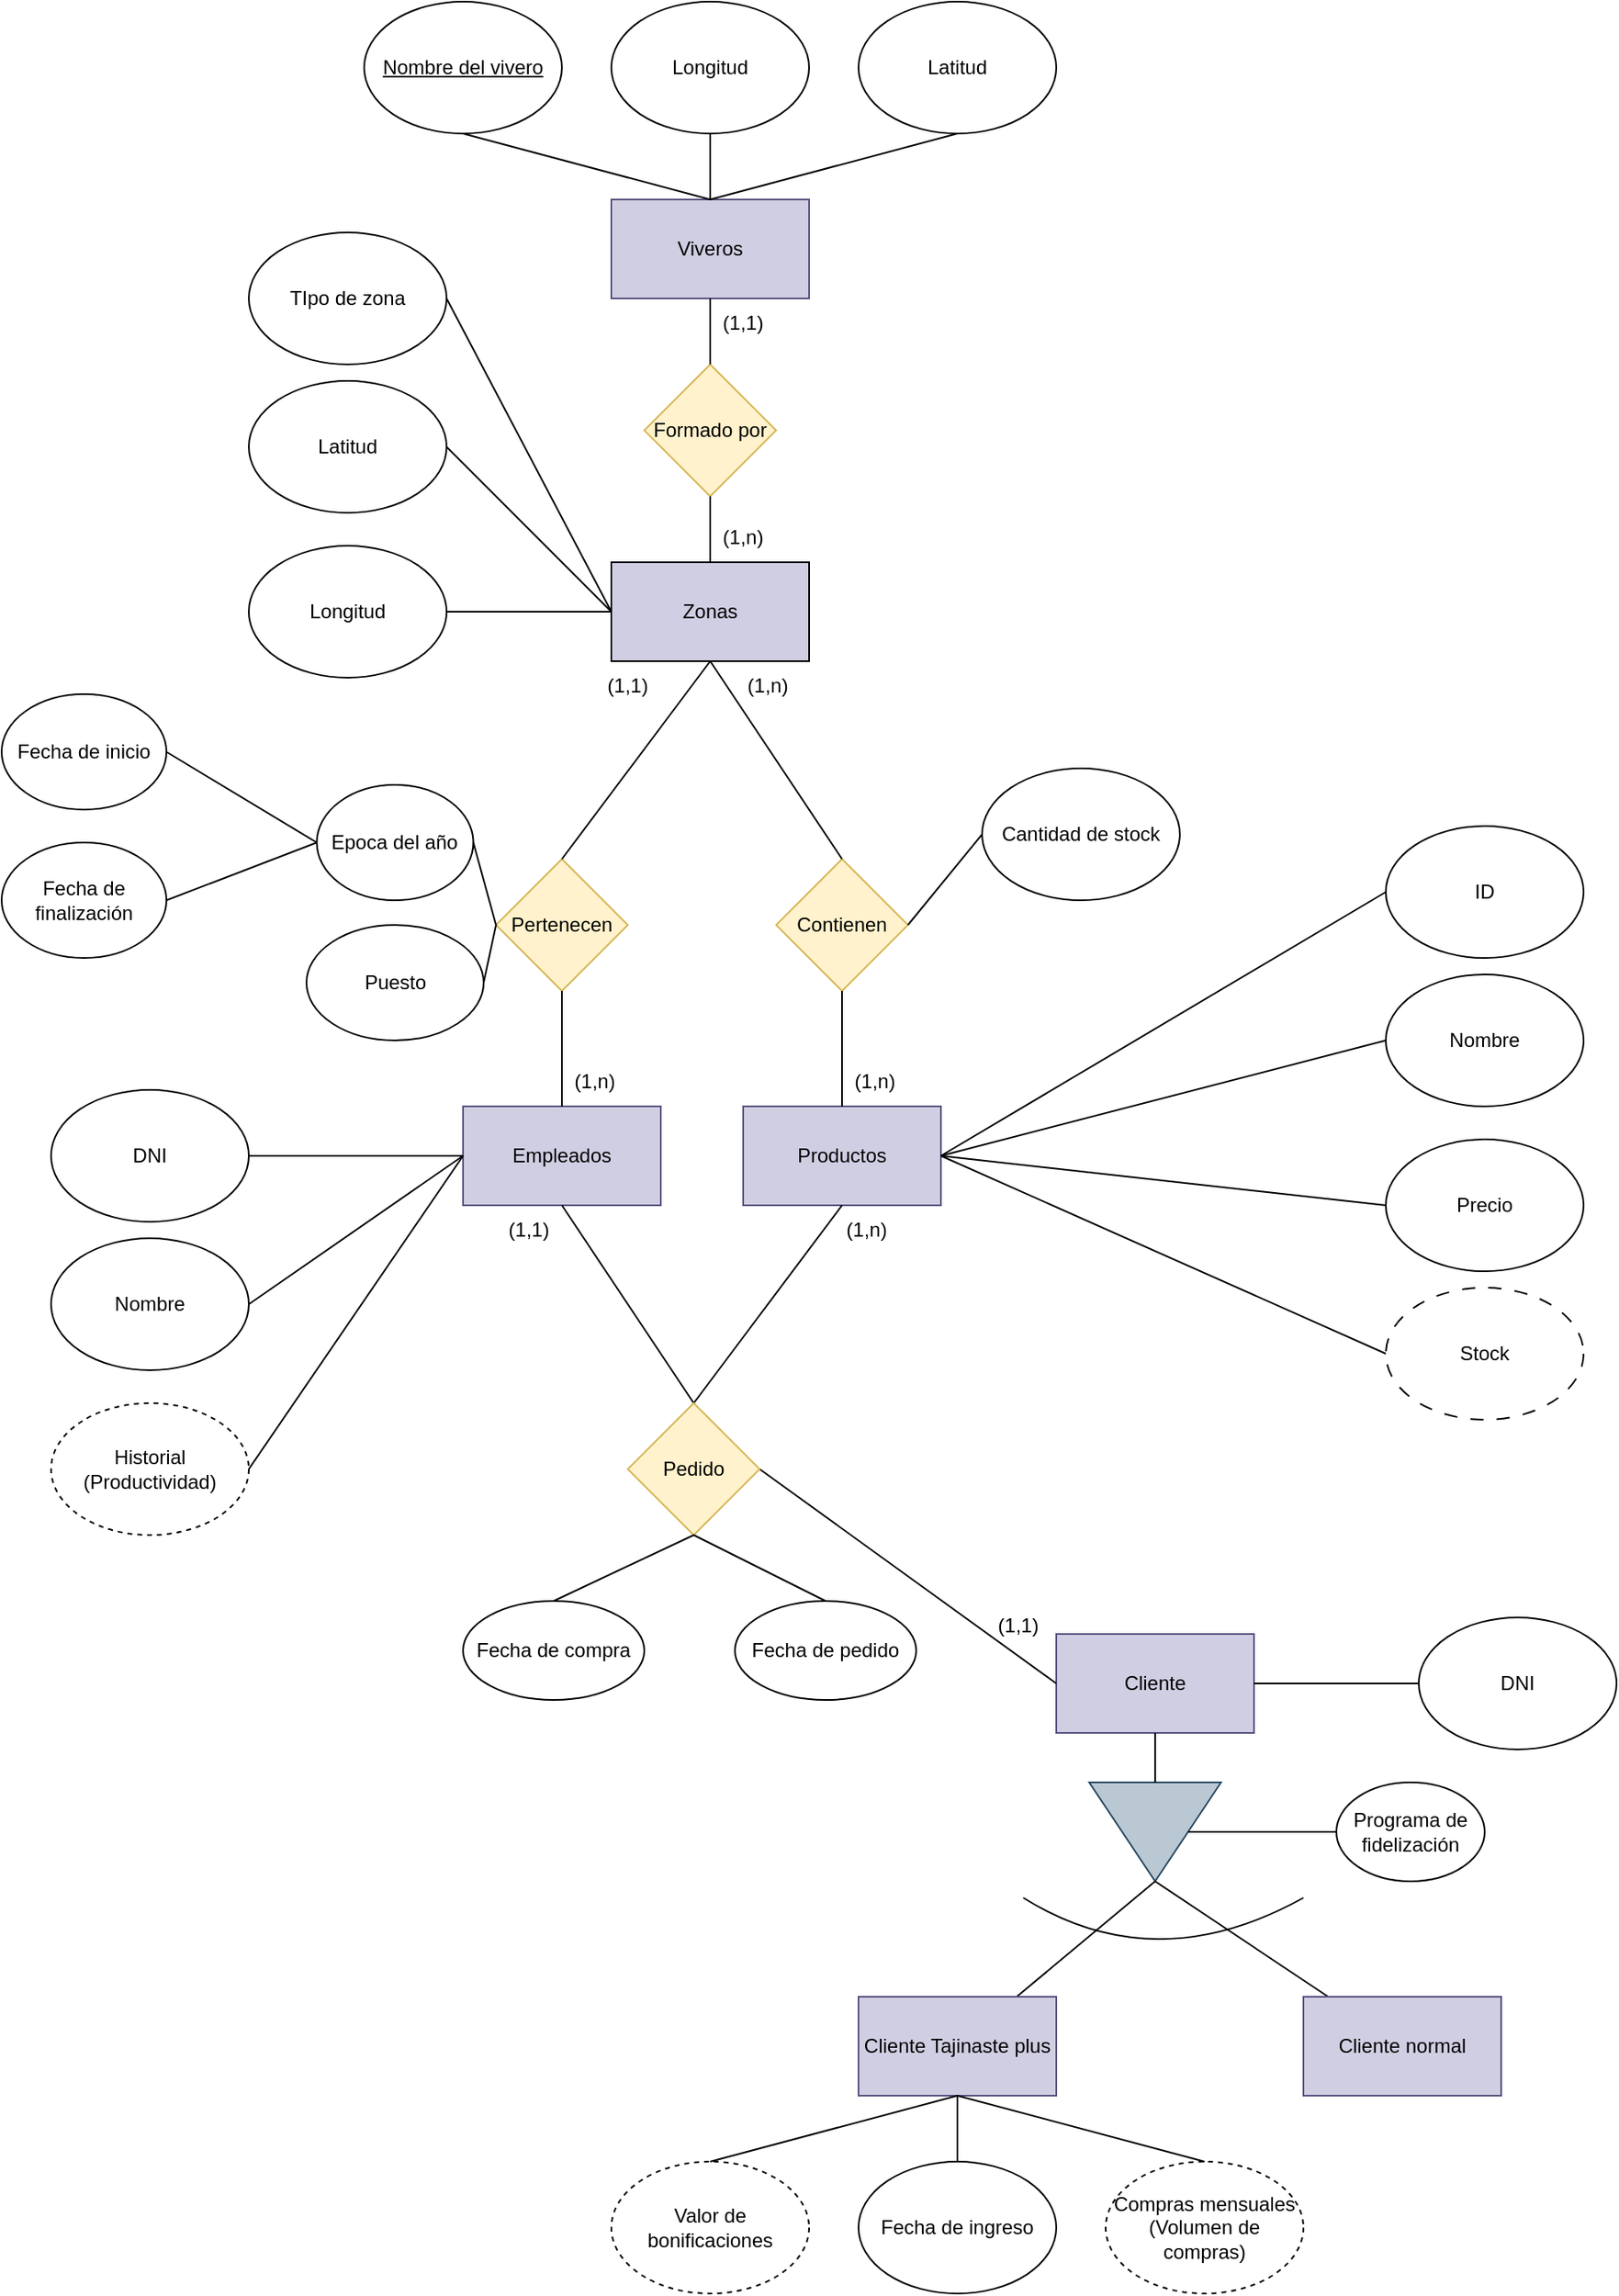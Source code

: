 <mxfile version="24.7.17">
  <diagram name="Página-1" id="WWXiJj1MSgyRQa4lGWCr">
    <mxGraphModel dx="673" dy="3129" grid="1" gridSize="10" guides="1" tooltips="1" connect="1" arrows="1" fold="1" page="1" pageScale="1" pageWidth="1654" pageHeight="2336" math="0" shadow="0">
      <root>
        <mxCell id="0" />
        <mxCell id="1" parent="0" />
        <mxCell id="anIOv-3ZnQQNNAZr-zLw-1" value="&lt;div&gt;Zonas&lt;/div&gt;" style="rounded=0;whiteSpace=wrap;html=1;fillColor=#D0CEE2;" parent="1" vertex="1">
          <mxGeometry x="580" y="260" width="120" height="60" as="geometry" />
        </mxCell>
        <mxCell id="anIOv-3ZnQQNNAZr-zLw-2" value="Latitud" style="ellipse;whiteSpace=wrap;html=1;" parent="1" vertex="1">
          <mxGeometry x="360" y="150" width="120" height="80" as="geometry" />
        </mxCell>
        <mxCell id="anIOv-3ZnQQNNAZr-zLw-3" value="Longitud" style="ellipse;whiteSpace=wrap;html=1;" parent="1" vertex="1">
          <mxGeometry x="360" y="250" width="120" height="80" as="geometry" />
        </mxCell>
        <mxCell id="anIOv-3ZnQQNNAZr-zLw-4" value="Empleados" style="rounded=0;whiteSpace=wrap;html=1;fillColor=#d0cee2;strokeColor=#56517e;" parent="1" vertex="1">
          <mxGeometry x="490" y="590" width="120" height="60" as="geometry" />
        </mxCell>
        <mxCell id="anIOv-3ZnQQNNAZr-zLw-5" value="&lt;div&gt;Pertenecen&lt;/div&gt;" style="rhombus;whiteSpace=wrap;html=1;fillColor=#fff2cc;strokeColor=#d6b656;" parent="1" vertex="1">
          <mxGeometry x="510" y="440" width="80" height="80" as="geometry" />
        </mxCell>
        <mxCell id="anIOv-3ZnQQNNAZr-zLw-6" value="" style="endArrow=none;html=1;rounded=0;entryX=0.5;entryY=1;entryDx=0;entryDy=0;exitX=0.5;exitY=0;exitDx=0;exitDy=0;" parent="1" source="anIOv-3ZnQQNNAZr-zLw-5" target="anIOv-3ZnQQNNAZr-zLw-1" edge="1">
          <mxGeometry width="50" height="50" relative="1" as="geometry">
            <mxPoint x="410" y="500" as="sourcePoint" />
            <mxPoint x="460" y="450" as="targetPoint" />
          </mxGeometry>
        </mxCell>
        <mxCell id="anIOv-3ZnQQNNAZr-zLw-7" value="" style="endArrow=none;html=1;rounded=0;exitX=0.5;exitY=1;exitDx=0;exitDy=0;entryX=0.5;entryY=0;entryDx=0;entryDy=0;" parent="1" source="anIOv-3ZnQQNNAZr-zLw-5" target="anIOv-3ZnQQNNAZr-zLw-4" edge="1">
          <mxGeometry width="50" height="50" relative="1" as="geometry">
            <mxPoint x="410" y="500" as="sourcePoint" />
            <mxPoint x="460" y="450" as="targetPoint" />
          </mxGeometry>
        </mxCell>
        <mxCell id="anIOv-3ZnQQNNAZr-zLw-8" value="Viveros" style="rounded=0;whiteSpace=wrap;html=1;fillColor=#d0cee2;strokeColor=#56517e;" parent="1" vertex="1">
          <mxGeometry x="580" y="40" width="120" height="60" as="geometry" />
        </mxCell>
        <mxCell id="anIOv-3ZnQQNNAZr-zLw-9" value="Formado por" style="rhombus;whiteSpace=wrap;html=1;fillColor=#fff2cc;strokeColor=#d6b656;" parent="1" vertex="1">
          <mxGeometry x="600" y="140" width="80" height="80" as="geometry" />
        </mxCell>
        <mxCell id="anIOv-3ZnQQNNAZr-zLw-10" value="" style="endArrow=none;html=1;rounded=0;entryX=0.5;entryY=1;entryDx=0;entryDy=0;exitX=0.5;exitY=0;exitDx=0;exitDy=0;" parent="1" source="anIOv-3ZnQQNNAZr-zLw-9" target="anIOv-3ZnQQNNAZr-zLw-8" edge="1">
          <mxGeometry width="50" height="50" relative="1" as="geometry">
            <mxPoint x="550" y="140" as="sourcePoint" />
            <mxPoint x="600" y="450" as="targetPoint" />
          </mxGeometry>
        </mxCell>
        <mxCell id="anIOv-3ZnQQNNAZr-zLw-11" value="" style="endArrow=none;html=1;rounded=0;entryX=0.5;entryY=0;entryDx=0;entryDy=0;exitX=0.5;exitY=1;exitDx=0;exitDy=0;" parent="1" source="anIOv-3ZnQQNNAZr-zLw-9" target="anIOv-3ZnQQNNAZr-zLw-1" edge="1">
          <mxGeometry width="50" height="50" relative="1" as="geometry">
            <mxPoint x="550" y="500" as="sourcePoint" />
            <mxPoint x="600" y="450" as="targetPoint" />
          </mxGeometry>
        </mxCell>
        <mxCell id="anIOv-3ZnQQNNAZr-zLw-12" value="TIpo de zona" style="ellipse;whiteSpace=wrap;html=1;" parent="1" vertex="1">
          <mxGeometry x="360" y="60" width="120" height="80" as="geometry" />
        </mxCell>
        <mxCell id="anIOv-3ZnQQNNAZr-zLw-13" value="&lt;div&gt;Productos&lt;/div&gt;" style="rounded=0;whiteSpace=wrap;html=1;fillColor=#d0cee2;strokeColor=#56517e;" parent="1" vertex="1">
          <mxGeometry x="660" y="590" width="120" height="60" as="geometry" />
        </mxCell>
        <mxCell id="anIOv-3ZnQQNNAZr-zLw-14" value="Contienen" style="rhombus;whiteSpace=wrap;html=1;fillColor=#fff2cc;strokeColor=#d6b656;" parent="1" vertex="1">
          <mxGeometry x="680" y="440" width="80" height="80" as="geometry" />
        </mxCell>
        <mxCell id="anIOv-3ZnQQNNAZr-zLw-15" value="" style="endArrow=none;html=1;rounded=0;entryX=0.5;entryY=1;entryDx=0;entryDy=0;exitX=0.5;exitY=0;exitDx=0;exitDy=0;" parent="1" source="anIOv-3ZnQQNNAZr-zLw-14" target="anIOv-3ZnQQNNAZr-zLw-1" edge="1">
          <mxGeometry width="50" height="50" relative="1" as="geometry">
            <mxPoint x="550" y="500" as="sourcePoint" />
            <mxPoint x="600" y="450" as="targetPoint" />
          </mxGeometry>
        </mxCell>
        <mxCell id="anIOv-3ZnQQNNAZr-zLw-16" value="" style="endArrow=none;html=1;rounded=0;exitX=0.5;exitY=1;exitDx=0;exitDy=0;entryX=0.5;entryY=0;entryDx=0;entryDy=0;" parent="1" source="anIOv-3ZnQQNNAZr-zLw-14" target="anIOv-3ZnQQNNAZr-zLw-13" edge="1">
          <mxGeometry width="50" height="50" relative="1" as="geometry">
            <mxPoint x="550" y="500" as="sourcePoint" />
            <mxPoint x="600" y="450" as="targetPoint" />
          </mxGeometry>
        </mxCell>
        <mxCell id="anIOv-3ZnQQNNAZr-zLw-17" value="Cantidad de stock" style="ellipse;whiteSpace=wrap;html=1;" parent="1" vertex="1">
          <mxGeometry x="805" y="385" width="120" height="80" as="geometry" />
        </mxCell>
        <mxCell id="anIOv-3ZnQQNNAZr-zLw-18" value="&lt;div&gt;Cliente&lt;/div&gt;" style="rounded=0;whiteSpace=wrap;html=1;fillColor=#d0cee2;strokeColor=#56517e;" parent="1" vertex="1">
          <mxGeometry x="850" y="910" width="120" height="60" as="geometry" />
        </mxCell>
        <mxCell id="anIOv-3ZnQQNNAZr-zLw-43" value="" style="triangle;whiteSpace=wrap;html=1;direction=south;fillColor=#bac8d3;strokeColor=#23445d;" parent="1" vertex="1">
          <mxGeometry x="870" y="1000" width="80" height="60" as="geometry" />
        </mxCell>
        <mxCell id="anIOv-3ZnQQNNAZr-zLw-44" value="" style="endArrow=none;html=1;rounded=0;exitX=0.5;exitY=1;exitDx=0;exitDy=0;entryX=0;entryY=0.5;entryDx=0;entryDy=0;" parent="1" source="anIOv-3ZnQQNNAZr-zLw-18" target="anIOv-3ZnQQNNAZr-zLw-43" edge="1">
          <mxGeometry width="50" height="50" relative="1" as="geometry">
            <mxPoint x="655" y="1010" as="sourcePoint" />
            <mxPoint x="705" y="960" as="targetPoint" />
          </mxGeometry>
        </mxCell>
        <mxCell id="anIOv-3ZnQQNNAZr-zLw-45" value="" style="endArrow=none;html=1;rounded=0;exitX=1;exitY=0.5;exitDx=0;exitDy=0;" parent="1" source="anIOv-3ZnQQNNAZr-zLw-43" target="anIOv-3ZnQQNNAZr-zLw-48" edge="1">
          <mxGeometry width="50" height="50" relative="1" as="geometry">
            <mxPoint x="655" y="1070" as="sourcePoint" />
            <mxPoint x="575" y="1210" as="targetPoint" />
          </mxGeometry>
        </mxCell>
        <mxCell id="anIOv-3ZnQQNNAZr-zLw-46" value="" style="endArrow=none;html=1;rounded=0;exitX=1;exitY=0.5;exitDx=0;exitDy=0;" parent="1" source="anIOv-3ZnQQNNAZr-zLw-43" target="anIOv-3ZnQQNNAZr-zLw-47" edge="1">
          <mxGeometry width="50" height="50" relative="1" as="geometry">
            <mxPoint x="655" y="1070" as="sourcePoint" />
            <mxPoint x="735" y="1200" as="targetPoint" />
          </mxGeometry>
        </mxCell>
        <mxCell id="anIOv-3ZnQQNNAZr-zLw-47" value="Cliente normal" style="rounded=0;whiteSpace=wrap;html=1;fillColor=#d0cee2;strokeColor=#56517e;" parent="1" vertex="1">
          <mxGeometry x="1000" y="1130" width="120" height="60" as="geometry" />
        </mxCell>
        <mxCell id="anIOv-3ZnQQNNAZr-zLw-48" value="Cliente Tajinaste plus" style="rounded=0;whiteSpace=wrap;html=1;fillColor=#d0cee2;strokeColor=#56517e;" parent="1" vertex="1">
          <mxGeometry x="730" y="1130" width="120" height="60" as="geometry" />
        </mxCell>
        <mxCell id="anIOv-3ZnQQNNAZr-zLw-50" value="" style="endArrow=none;html=1;rounded=0;exitX=0.5;exitY=1;exitDx=0;exitDy=0;entryX=0.5;entryY=0;entryDx=0;entryDy=0;" parent="1" source="anIOv-3ZnQQNNAZr-zLw-4" target="DKi7jnZt7lVeoqXLcNIn-1" edge="1">
          <mxGeometry width="50" height="50" relative="1" as="geometry">
            <mxPoint x="550" y="910" as="sourcePoint" />
            <mxPoint x="550" y="700" as="targetPoint" />
          </mxGeometry>
        </mxCell>
        <mxCell id="anIOv-3ZnQQNNAZr-zLw-55" value="" style="endArrow=none;html=1;rounded=0;exitX=1;exitY=0.5;exitDx=0;exitDy=0;entryX=0;entryY=0.5;entryDx=0;entryDy=0;" parent="1" source="DKi7jnZt7lVeoqXLcNIn-1" target="anIOv-3ZnQQNNAZr-zLw-18" edge="1">
          <mxGeometry width="50" height="50" relative="1" as="geometry">
            <mxPoint x="550" y="1060" as="sourcePoint" />
            <mxPoint x="600" y="960" as="targetPoint" />
          </mxGeometry>
        </mxCell>
        <mxCell id="anIOv-3ZnQQNNAZr-zLw-57" value="" style="endArrow=none;html=1;rounded=0;exitX=1;exitY=0.5;exitDx=0;exitDy=0;entryX=0;entryY=0.5;entryDx=0;entryDy=0;" parent="1" source="anIOv-3ZnQQNNAZr-zLw-12" target="anIOv-3ZnQQNNAZr-zLw-1" edge="1">
          <mxGeometry width="50" height="50" relative="1" as="geometry">
            <mxPoint x="420" y="470" as="sourcePoint" />
            <mxPoint x="470" y="420" as="targetPoint" />
          </mxGeometry>
        </mxCell>
        <mxCell id="anIOv-3ZnQQNNAZr-zLw-58" value="" style="endArrow=none;html=1;rounded=0;exitX=1;exitY=0.5;exitDx=0;exitDy=0;entryX=0;entryY=0.5;entryDx=0;entryDy=0;" parent="1" source="anIOv-3ZnQQNNAZr-zLw-2" target="anIOv-3ZnQQNNAZr-zLw-1" edge="1">
          <mxGeometry width="50" height="50" relative="1" as="geometry">
            <mxPoint x="420" y="470" as="sourcePoint" />
            <mxPoint x="470" y="420" as="targetPoint" />
          </mxGeometry>
        </mxCell>
        <mxCell id="anIOv-3ZnQQNNAZr-zLw-59" value="" style="endArrow=none;html=1;rounded=0;exitX=1;exitY=0.5;exitDx=0;exitDy=0;entryX=0;entryY=0.5;entryDx=0;entryDy=0;" parent="1" source="anIOv-3ZnQQNNAZr-zLw-3" target="anIOv-3ZnQQNNAZr-zLw-1" edge="1">
          <mxGeometry width="50" height="50" relative="1" as="geometry">
            <mxPoint x="420" y="470" as="sourcePoint" />
            <mxPoint x="470" y="420" as="targetPoint" />
          </mxGeometry>
        </mxCell>
        <mxCell id="anIOv-3ZnQQNNAZr-zLw-60" value="Latitud" style="ellipse;whiteSpace=wrap;html=1;" parent="1" vertex="1">
          <mxGeometry x="730" y="-80" width="120" height="80" as="geometry" />
        </mxCell>
        <mxCell id="anIOv-3ZnQQNNAZr-zLw-61" value="Longitud" style="ellipse;whiteSpace=wrap;html=1;" parent="1" vertex="1">
          <mxGeometry x="580" y="-80" width="120" height="80" as="geometry" />
        </mxCell>
        <mxCell id="anIOv-3ZnQQNNAZr-zLw-62" value="" style="endArrow=none;html=1;rounded=0;exitX=0.5;exitY=1;exitDx=0;exitDy=0;entryX=0.5;entryY=0;entryDx=0;entryDy=0;" parent="1" source="anIOv-3ZnQQNNAZr-zLw-61" target="anIOv-3ZnQQNNAZr-zLw-8" edge="1">
          <mxGeometry width="50" height="50" relative="1" as="geometry">
            <mxPoint x="530" y="400" as="sourcePoint" />
            <mxPoint x="580" y="350" as="targetPoint" />
          </mxGeometry>
        </mxCell>
        <mxCell id="anIOv-3ZnQQNNAZr-zLw-63" value="" style="endArrow=none;html=1;rounded=0;exitX=0.5;exitY=1;exitDx=0;exitDy=0;entryX=0.5;entryY=0;entryDx=0;entryDy=0;" parent="1" source="anIOv-3ZnQQNNAZr-zLw-60" target="anIOv-3ZnQQNNAZr-zLw-8" edge="1">
          <mxGeometry width="50" height="50" relative="1" as="geometry">
            <mxPoint x="560" y="20" as="sourcePoint" />
            <mxPoint x="560" y="50" as="targetPoint" />
          </mxGeometry>
        </mxCell>
        <mxCell id="anIOv-3ZnQQNNAZr-zLw-64" value="&lt;div&gt;&lt;u&gt;Nombre del vivero&lt;/u&gt;&lt;/div&gt;" style="ellipse;whiteSpace=wrap;html=1;" parent="1" vertex="1">
          <mxGeometry x="430" y="-80" width="120" height="80" as="geometry" />
        </mxCell>
        <mxCell id="anIOv-3ZnQQNNAZr-zLw-65" value="" style="endArrow=none;html=1;rounded=0;exitX=0.5;exitY=1;exitDx=0;exitDy=0;entryX=0.5;entryY=0;entryDx=0;entryDy=0;" parent="1" source="anIOv-3ZnQQNNAZr-zLw-64" target="anIOv-3ZnQQNNAZr-zLw-8" edge="1">
          <mxGeometry width="50" height="50" relative="1" as="geometry">
            <mxPoint x="560" y="20" as="sourcePoint" />
            <mxPoint x="560" y="50" as="targetPoint" />
          </mxGeometry>
        </mxCell>
        <mxCell id="anIOv-3ZnQQNNAZr-zLw-66" value="Programa de fidelización " style="ellipse;whiteSpace=wrap;html=1;" parent="1" vertex="1">
          <mxGeometry x="1020" y="1000" width="90" height="60" as="geometry" />
        </mxCell>
        <mxCell id="anIOv-3ZnQQNNAZr-zLw-67" value="" style="endArrow=none;html=1;rounded=0;exitX=0.5;exitY=0;exitDx=0;exitDy=0;entryX=0;entryY=0.5;entryDx=0;entryDy=0;" parent="1" source="anIOv-3ZnQQNNAZr-zLw-43" target="anIOv-3ZnQQNNAZr-zLw-66" edge="1">
          <mxGeometry width="50" height="50" relative="1" as="geometry">
            <mxPoint x="640" y="900" as="sourcePoint" />
            <mxPoint x="690" y="850" as="targetPoint" />
          </mxGeometry>
        </mxCell>
        <mxCell id="anIOv-3ZnQQNNAZr-zLw-68" value="" style="endArrow=none;html=1;rounded=0;entryX=0;entryY=0.5;entryDx=0;entryDy=0;" parent="1" target="anIOv-3ZnQQNNAZr-zLw-17" edge="1">
          <mxGeometry width="50" height="50" relative="1" as="geometry">
            <mxPoint x="760" y="480" as="sourcePoint" />
            <mxPoint x="580" y="640" as="targetPoint" />
          </mxGeometry>
        </mxCell>
        <mxCell id="anIOv-3ZnQQNNAZr-zLw-78" value="Epoca del año" style="ellipse;whiteSpace=wrap;html=1;" parent="1" vertex="1">
          <mxGeometry x="401.25" y="395" width="95" height="70" as="geometry" />
        </mxCell>
        <mxCell id="anIOv-3ZnQQNNAZr-zLw-79" value="" style="endArrow=none;html=1;rounded=0;exitX=0;exitY=0.5;exitDx=0;exitDy=0;entryX=1;entryY=0.5;entryDx=0;entryDy=0;" parent="1" source="anIOv-3ZnQQNNAZr-zLw-5" target="anIOv-3ZnQQNNAZr-zLw-78" edge="1">
          <mxGeometry width="50" height="50" relative="1" as="geometry">
            <mxPoint x="410" y="540" as="sourcePoint" />
            <mxPoint x="460" y="490" as="targetPoint" />
          </mxGeometry>
        </mxCell>
        <mxCell id="anIOv-3ZnQQNNAZr-zLw-81" value="" style="endArrow=none;html=1;rounded=0;exitX=0.5;exitY=1;exitDx=0;exitDy=0;entryX=0.5;entryY=0;entryDx=0;entryDy=0;" parent="1" source="anIOv-3ZnQQNNAZr-zLw-13" target="DKi7jnZt7lVeoqXLcNIn-1" edge="1">
          <mxGeometry width="50" height="50" relative="1" as="geometry">
            <mxPoint x="470" y="800" as="sourcePoint" />
            <mxPoint x="720" y="710" as="targetPoint" />
          </mxGeometry>
        </mxCell>
        <mxCell id="anIOv-3ZnQQNNAZr-zLw-82" value="Valor de bonificaciones" style="ellipse;whiteSpace=wrap;html=1;dashed=1;" parent="1" vertex="1">
          <mxGeometry x="580" y="1230" width="120" height="80" as="geometry" />
        </mxCell>
        <mxCell id="anIOv-3ZnQQNNAZr-zLw-83" value="" style="endArrow=none;html=1;rounded=0;exitX=0.5;exitY=0;exitDx=0;exitDy=0;entryX=0.5;entryY=1;entryDx=0;entryDy=0;" parent="1" source="anIOv-3ZnQQNNAZr-zLw-82" target="anIOv-3ZnQQNNAZr-zLw-48" edge="1">
          <mxGeometry width="50" height="50" relative="1" as="geometry">
            <mxPoint x="550" y="920" as="sourcePoint" />
            <mxPoint x="600" y="870" as="targetPoint" />
          </mxGeometry>
        </mxCell>
        <mxCell id="DKi7jnZt7lVeoqXLcNIn-1" value="Pedido" style="rhombus;whiteSpace=wrap;html=1;fillColor=#fff2cc;strokeColor=#d6b656;" parent="1" vertex="1">
          <mxGeometry x="590" y="770" width="80" height="80" as="geometry" />
        </mxCell>
        <mxCell id="69T0XfBNj5_0XAWVrUfo-1" value="(1,1)" style="text;html=1;align=center;verticalAlign=middle;whiteSpace=wrap;rounded=0;" vertex="1" parent="1">
          <mxGeometry x="630" y="100" width="60" height="30" as="geometry" />
        </mxCell>
        <mxCell id="69T0XfBNj5_0XAWVrUfo-2" value="(1,n)" style="text;html=1;align=center;verticalAlign=middle;whiteSpace=wrap;rounded=0;" vertex="1" parent="1">
          <mxGeometry x="630" y="230" width="60" height="30" as="geometry" />
        </mxCell>
        <mxCell id="69T0XfBNj5_0XAWVrUfo-4" value="Fecha de inicio" style="ellipse;whiteSpace=wrap;html=1;" vertex="1" parent="1">
          <mxGeometry x="210" y="340" width="100" height="70" as="geometry" />
        </mxCell>
        <mxCell id="69T0XfBNj5_0XAWVrUfo-5" value="Fecha de finalización" style="ellipse;whiteSpace=wrap;html=1;" vertex="1" parent="1">
          <mxGeometry x="210" y="430" width="100" height="70" as="geometry" />
        </mxCell>
        <mxCell id="69T0XfBNj5_0XAWVrUfo-6" value="" style="endArrow=none;html=1;rounded=0;exitX=1;exitY=0.5;exitDx=0;exitDy=0;entryX=0;entryY=0.5;entryDx=0;entryDy=0;" edge="1" parent="1" source="69T0XfBNj5_0XAWVrUfo-4" target="anIOv-3ZnQQNNAZr-zLw-78">
          <mxGeometry width="50" height="50" relative="1" as="geometry">
            <mxPoint x="780" y="540" as="sourcePoint" />
            <mxPoint x="830" y="490" as="targetPoint" />
          </mxGeometry>
        </mxCell>
        <mxCell id="69T0XfBNj5_0XAWVrUfo-7" value="" style="endArrow=none;html=1;rounded=0;exitX=1;exitY=0.5;exitDx=0;exitDy=0;entryX=0;entryY=0.5;entryDx=0;entryDy=0;" edge="1" parent="1" source="69T0XfBNj5_0XAWVrUfo-5" target="anIOv-3ZnQQNNAZr-zLw-78">
          <mxGeometry width="50" height="50" relative="1" as="geometry">
            <mxPoint x="780" y="540" as="sourcePoint" />
            <mxPoint x="830" y="490" as="targetPoint" />
          </mxGeometry>
        </mxCell>
        <mxCell id="69T0XfBNj5_0XAWVrUfo-8" value="Puesto" style="ellipse;whiteSpace=wrap;html=1;" vertex="1" parent="1">
          <mxGeometry x="395" y="480" width="107.5" height="70" as="geometry" />
        </mxCell>
        <mxCell id="69T0XfBNj5_0XAWVrUfo-9" value="" style="endArrow=none;html=1;rounded=0;exitX=1;exitY=0.5;exitDx=0;exitDy=0;entryX=0;entryY=0.5;entryDx=0;entryDy=0;" edge="1" parent="1" source="69T0XfBNj5_0XAWVrUfo-8" target="anIOv-3ZnQQNNAZr-zLw-5">
          <mxGeometry width="50" height="50" relative="1" as="geometry">
            <mxPoint x="780" y="540" as="sourcePoint" />
            <mxPoint x="830" y="490" as="targetPoint" />
          </mxGeometry>
        </mxCell>
        <mxCell id="69T0XfBNj5_0XAWVrUfo-10" value="ID" style="ellipse;whiteSpace=wrap;html=1;" vertex="1" parent="1">
          <mxGeometry x="1050" y="420" width="120" height="80" as="geometry" />
        </mxCell>
        <mxCell id="69T0XfBNj5_0XAWVrUfo-11" value="Nombre" style="ellipse;whiteSpace=wrap;html=1;" vertex="1" parent="1">
          <mxGeometry x="1050" y="510" width="120" height="80" as="geometry" />
        </mxCell>
        <mxCell id="69T0XfBNj5_0XAWVrUfo-12" value="Precio" style="ellipse;whiteSpace=wrap;html=1;" vertex="1" parent="1">
          <mxGeometry x="1050" y="610" width="120" height="80" as="geometry" />
        </mxCell>
        <mxCell id="69T0XfBNj5_0XAWVrUfo-13" value="Stock" style="ellipse;whiteSpace=wrap;html=1;dashed=1;dashPattern=8 8;" vertex="1" parent="1">
          <mxGeometry x="1050" y="700" width="120" height="80" as="geometry" />
        </mxCell>
        <mxCell id="69T0XfBNj5_0XAWVrUfo-14" value="" style="endArrow=none;html=1;rounded=0;exitX=0;exitY=0.5;exitDx=0;exitDy=0;entryX=1;entryY=0.5;entryDx=0;entryDy=0;" edge="1" parent="1" source="69T0XfBNj5_0XAWVrUfo-10" target="anIOv-3ZnQQNNAZr-zLw-13">
          <mxGeometry width="50" height="50" relative="1" as="geometry">
            <mxPoint x="780" y="540" as="sourcePoint" />
            <mxPoint x="830" y="490" as="targetPoint" />
          </mxGeometry>
        </mxCell>
        <mxCell id="69T0XfBNj5_0XAWVrUfo-15" value="" style="endArrow=none;html=1;rounded=0;exitX=0;exitY=0.5;exitDx=0;exitDy=0;entryX=1;entryY=0.5;entryDx=0;entryDy=0;" edge="1" parent="1" source="69T0XfBNj5_0XAWVrUfo-11" target="anIOv-3ZnQQNNAZr-zLw-13">
          <mxGeometry width="50" height="50" relative="1" as="geometry">
            <mxPoint x="780" y="540" as="sourcePoint" />
            <mxPoint x="830" y="490" as="targetPoint" />
          </mxGeometry>
        </mxCell>
        <mxCell id="69T0XfBNj5_0XAWVrUfo-16" value="" style="endArrow=none;html=1;rounded=0;exitX=1;exitY=0.5;exitDx=0;exitDy=0;entryX=0;entryY=0.5;entryDx=0;entryDy=0;" edge="1" parent="1" source="anIOv-3ZnQQNNAZr-zLw-13" target="69T0XfBNj5_0XAWVrUfo-12">
          <mxGeometry width="50" height="50" relative="1" as="geometry">
            <mxPoint x="780" y="540" as="sourcePoint" />
            <mxPoint x="830" y="490" as="targetPoint" />
          </mxGeometry>
        </mxCell>
        <mxCell id="69T0XfBNj5_0XAWVrUfo-17" value="" style="endArrow=none;html=1;rounded=0;exitX=1;exitY=0.5;exitDx=0;exitDy=0;entryX=0;entryY=0.5;entryDx=0;entryDy=0;" edge="1" parent="1" source="anIOv-3ZnQQNNAZr-zLw-13" target="69T0XfBNj5_0XAWVrUfo-13">
          <mxGeometry width="50" height="50" relative="1" as="geometry">
            <mxPoint x="780" y="540" as="sourcePoint" />
            <mxPoint x="830" y="490" as="targetPoint" />
          </mxGeometry>
        </mxCell>
        <mxCell id="69T0XfBNj5_0XAWVrUfo-18" value="DNI" style="ellipse;whiteSpace=wrap;html=1;" vertex="1" parent="1">
          <mxGeometry x="240" y="580" width="120" height="80" as="geometry" />
        </mxCell>
        <mxCell id="69T0XfBNj5_0XAWVrUfo-19" value="Nombre" style="ellipse;whiteSpace=wrap;html=1;" vertex="1" parent="1">
          <mxGeometry x="240" y="670" width="120" height="80" as="geometry" />
        </mxCell>
        <mxCell id="69T0XfBNj5_0XAWVrUfo-20" value="Historial&lt;br&gt;(Productividad)" style="ellipse;whiteSpace=wrap;html=1;dashed=1;" vertex="1" parent="1">
          <mxGeometry x="240" y="770" width="120" height="80" as="geometry" />
        </mxCell>
        <mxCell id="69T0XfBNj5_0XAWVrUfo-21" value="" style="endArrow=none;html=1;rounded=0;exitX=1;exitY=0.5;exitDx=0;exitDy=0;entryX=0;entryY=0.5;entryDx=0;entryDy=0;" edge="1" parent="1" source="69T0XfBNj5_0XAWVrUfo-18" target="anIOv-3ZnQQNNAZr-zLw-4">
          <mxGeometry width="50" height="50" relative="1" as="geometry">
            <mxPoint x="780" y="640" as="sourcePoint" />
            <mxPoint x="830" y="590" as="targetPoint" />
          </mxGeometry>
        </mxCell>
        <mxCell id="69T0XfBNj5_0XAWVrUfo-22" value="" style="endArrow=none;html=1;rounded=0;exitX=1;exitY=0.5;exitDx=0;exitDy=0;entryX=0;entryY=0.5;entryDx=0;entryDy=0;" edge="1" parent="1" source="69T0XfBNj5_0XAWVrUfo-19" target="anIOv-3ZnQQNNAZr-zLw-4">
          <mxGeometry width="50" height="50" relative="1" as="geometry">
            <mxPoint x="780" y="640" as="sourcePoint" />
            <mxPoint x="830" y="590" as="targetPoint" />
          </mxGeometry>
        </mxCell>
        <mxCell id="69T0XfBNj5_0XAWVrUfo-24" value="" style="endArrow=none;html=1;rounded=0;exitX=1;exitY=0.5;exitDx=0;exitDy=0;entryX=0;entryY=0.5;entryDx=0;entryDy=0;" edge="1" parent="1" source="69T0XfBNj5_0XAWVrUfo-20" target="anIOv-3ZnQQNNAZr-zLw-4">
          <mxGeometry width="50" height="50" relative="1" as="geometry">
            <mxPoint x="780" y="640" as="sourcePoint" />
            <mxPoint x="830" y="590" as="targetPoint" />
          </mxGeometry>
        </mxCell>
        <mxCell id="69T0XfBNj5_0XAWVrUfo-25" value="Fecha de compra" style="ellipse;whiteSpace=wrap;html=1;" vertex="1" parent="1">
          <mxGeometry x="490" y="890" width="110" height="60" as="geometry" />
        </mxCell>
        <mxCell id="69T0XfBNj5_0XAWVrUfo-26" value="Fecha de pedido" style="ellipse;whiteSpace=wrap;html=1;" vertex="1" parent="1">
          <mxGeometry x="655" y="890" width="110" height="60" as="geometry" />
        </mxCell>
        <mxCell id="69T0XfBNj5_0XAWVrUfo-27" value="" style="endArrow=none;html=1;rounded=0;exitX=0.5;exitY=1;exitDx=0;exitDy=0;entryX=0.5;entryY=0;entryDx=0;entryDy=0;" edge="1" parent="1" source="DKi7jnZt7lVeoqXLcNIn-1" target="69T0XfBNj5_0XAWVrUfo-25">
          <mxGeometry width="50" height="50" relative="1" as="geometry">
            <mxPoint x="780" y="950" as="sourcePoint" />
            <mxPoint x="830" y="900" as="targetPoint" />
          </mxGeometry>
        </mxCell>
        <mxCell id="69T0XfBNj5_0XAWVrUfo-28" value="" style="endArrow=none;html=1;rounded=0;entryX=0.5;entryY=0;entryDx=0;entryDy=0;" edge="1" parent="1" target="69T0XfBNj5_0XAWVrUfo-26">
          <mxGeometry width="50" height="50" relative="1" as="geometry">
            <mxPoint x="630" y="850" as="sourcePoint" />
            <mxPoint x="830" y="900" as="targetPoint" />
          </mxGeometry>
        </mxCell>
        <mxCell id="69T0XfBNj5_0XAWVrUfo-29" value="DNI" style="ellipse;whiteSpace=wrap;html=1;" vertex="1" parent="1">
          <mxGeometry x="1070" y="900" width="120" height="80" as="geometry" />
        </mxCell>
        <mxCell id="69T0XfBNj5_0XAWVrUfo-30" value="" style="endArrow=none;html=1;rounded=0;exitX=0;exitY=0.5;exitDx=0;exitDy=0;entryX=1;entryY=0.5;entryDx=0;entryDy=0;" edge="1" parent="1" source="69T0XfBNj5_0XAWVrUfo-29" target="anIOv-3ZnQQNNAZr-zLw-18">
          <mxGeometry width="50" height="50" relative="1" as="geometry">
            <mxPoint x="780" y="950" as="sourcePoint" />
            <mxPoint x="830" y="900" as="targetPoint" />
          </mxGeometry>
        </mxCell>
        <mxCell id="69T0XfBNj5_0XAWVrUfo-31" value="Fecha de ingreso" style="ellipse;whiteSpace=wrap;html=1;" vertex="1" parent="1">
          <mxGeometry x="730" y="1230" width="120" height="80" as="geometry" />
        </mxCell>
        <mxCell id="69T0XfBNj5_0XAWVrUfo-32" value="Compras mensuales&lt;br&gt;(Volumen de compras)" style="ellipse;whiteSpace=wrap;html=1;dashed=1;" vertex="1" parent="1">
          <mxGeometry x="880" y="1230" width="120" height="80" as="geometry" />
        </mxCell>
        <mxCell id="69T0XfBNj5_0XAWVrUfo-33" value="" style="endArrow=none;html=1;rounded=0;exitX=0.5;exitY=1;exitDx=0;exitDy=0;entryX=0.5;entryY=0;entryDx=0;entryDy=0;" edge="1" parent="1" source="anIOv-3ZnQQNNAZr-zLw-48" target="69T0XfBNj5_0XAWVrUfo-31">
          <mxGeometry width="50" height="50" relative="1" as="geometry">
            <mxPoint x="780" y="1350" as="sourcePoint" />
            <mxPoint x="830" y="1300" as="targetPoint" />
          </mxGeometry>
        </mxCell>
        <mxCell id="69T0XfBNj5_0XAWVrUfo-34" value="" style="endArrow=none;html=1;rounded=0;exitX=0.5;exitY=1;exitDx=0;exitDy=0;entryX=0.5;entryY=0;entryDx=0;entryDy=0;" edge="1" parent="1" source="anIOv-3ZnQQNNAZr-zLw-48" target="69T0XfBNj5_0XAWVrUfo-32">
          <mxGeometry width="50" height="50" relative="1" as="geometry">
            <mxPoint x="780" y="1350" as="sourcePoint" />
            <mxPoint x="830" y="1300" as="targetPoint" />
          </mxGeometry>
        </mxCell>
        <mxCell id="69T0XfBNj5_0XAWVrUfo-37" value="" style="endArrow=none;html=1;rounded=0;curved=1;" edge="1" parent="1">
          <mxGeometry width="50" height="50" relative="1" as="geometry">
            <mxPoint x="830" y="1070" as="sourcePoint" />
            <mxPoint x="1000" y="1070" as="targetPoint" />
            <Array as="points">
              <mxPoint x="910" y="1120" />
            </Array>
          </mxGeometry>
        </mxCell>
        <mxCell id="69T0XfBNj5_0XAWVrUfo-38" value="(1,1)" style="text;html=1;align=center;verticalAlign=middle;whiteSpace=wrap;rounded=0;" vertex="1" parent="1">
          <mxGeometry x="560" y="320" width="60" height="30" as="geometry" />
        </mxCell>
        <mxCell id="69T0XfBNj5_0XAWVrUfo-39" value="(1,n)" style="text;html=1;align=center;verticalAlign=middle;whiteSpace=wrap;rounded=0;" vertex="1" parent="1">
          <mxGeometry x="540" y="560" width="60" height="30" as="geometry" />
        </mxCell>
        <mxCell id="69T0XfBNj5_0XAWVrUfo-40" value="(1,n)" style="text;html=1;align=center;verticalAlign=middle;whiteSpace=wrap;rounded=0;" vertex="1" parent="1">
          <mxGeometry x="645" y="320" width="60" height="30" as="geometry" />
        </mxCell>
        <mxCell id="69T0XfBNj5_0XAWVrUfo-41" value="(1,n)" style="text;html=1;align=center;verticalAlign=middle;whiteSpace=wrap;rounded=0;" vertex="1" parent="1">
          <mxGeometry x="710" y="560" width="60" height="30" as="geometry" />
        </mxCell>
        <mxCell id="69T0XfBNj5_0XAWVrUfo-42" value="(1,1)" style="text;html=1;align=center;verticalAlign=middle;whiteSpace=wrap;rounded=0;" vertex="1" parent="1">
          <mxGeometry x="500" y="650" width="60" height="30" as="geometry" />
        </mxCell>
        <mxCell id="69T0XfBNj5_0XAWVrUfo-43" value="(1,n)" style="text;html=1;align=center;verticalAlign=middle;whiteSpace=wrap;rounded=0;" vertex="1" parent="1">
          <mxGeometry x="705" y="650" width="60" height="30" as="geometry" />
        </mxCell>
        <mxCell id="69T0XfBNj5_0XAWVrUfo-44" value="(1,1)" style="text;html=1;align=center;verticalAlign=middle;whiteSpace=wrap;rounded=0;" vertex="1" parent="1">
          <mxGeometry x="797" y="890" width="60" height="30" as="geometry" />
        </mxCell>
      </root>
    </mxGraphModel>
  </diagram>
</mxfile>
